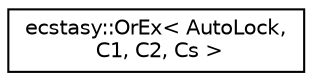 digraph "Graphical Class Hierarchy"
{
 // LATEX_PDF_SIZE
  edge [fontname="Helvetica",fontsize="10",labelfontname="Helvetica",labelfontsize="10"];
  node [fontname="Helvetica",fontsize="10",shape=record];
  rankdir="LR";
  Node0 [label="ecstasy::OrEx\< AutoLock,\l C1, C2, Cs \>",height=0.2,width=0.4,color="black", fillcolor="white", style="filled",URL="$structecstasy_1_1_or_ex.html",tooltip="Placeholder for ecstasy::query::modifier::Or."];
}
